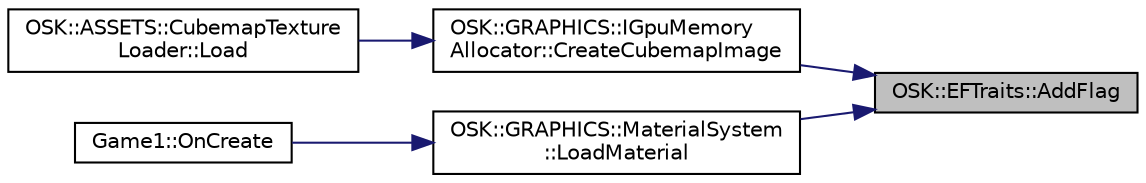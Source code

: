 digraph "OSK::EFTraits::AddFlag"
{
 // INTERACTIVE_SVG=YES
 // LATEX_PDF_SIZE
  edge [fontname="Helvetica",fontsize="10",labelfontname="Helvetica",labelfontsize="10"];
  node [fontname="Helvetica",fontsize="10",shape=record];
  rankdir="RL";
  Node1 [label="OSK::EFTraits::AddFlag",height=0.2,width=0.4,color="black", fillcolor="grey75", style="filled", fontcolor="black",tooltip="Añade un flag al enum dado."];
  Node1 -> Node2 [dir="back",color="midnightblue",fontsize="10",style="solid",fontname="Helvetica"];
  Node2 [label="OSK::GRAPHICS::IGpuMemory\lAllocator::CreateCubemapImage",height=0.2,width=0.4,color="black", fillcolor="white", style="filled",URL="$class_o_s_k_1_1_g_r_a_p_h_i_c_s_1_1_i_gpu_memory_allocator.html#a5ffe3d30b281dd779e43a430a46447cf",tooltip="Crea una imagen cubemap en la GPU."];
  Node2 -> Node3 [dir="back",color="midnightblue",fontsize="10",style="solid",fontname="Helvetica"];
  Node3 [label="OSK::ASSETS::CubemapTexture\lLoader::Load",height=0.2,width=0.4,color="black", fillcolor="white", style="filled",URL="$class_o_s_k_1_1_a_s_s_e_t_s_1_1_cubemap_texture_loader.html#a015b1daa6d8d910f7337bc513c8d3285",tooltip="Carga el asset."];
  Node1 -> Node4 [dir="back",color="midnightblue",fontsize="10",style="solid",fontname="Helvetica"];
  Node4 [label="OSK::GRAPHICS::MaterialSystem\l::LoadMaterial",height=0.2,width=0.4,color="black", fillcolor="white", style="filled",URL="$class_o_s_k_1_1_g_r_a_p_h_i_c_s_1_1_material_system.html#ad39c519e3a5f58cc2a7622ba9b39687a",tooltip="Carga un material."];
  Node4 -> Node5 [dir="back",color="midnightblue",fontsize="10",style="solid",fontname="Helvetica"];
  Node5 [label="Game1::OnCreate",height=0.2,width=0.4,color="black", fillcolor="white", style="filled",URL="$class_game1.html#a738ffccb5910f1f15136680903ea4159",tooltip="Función ejecutada al cargar el juego."];
}
